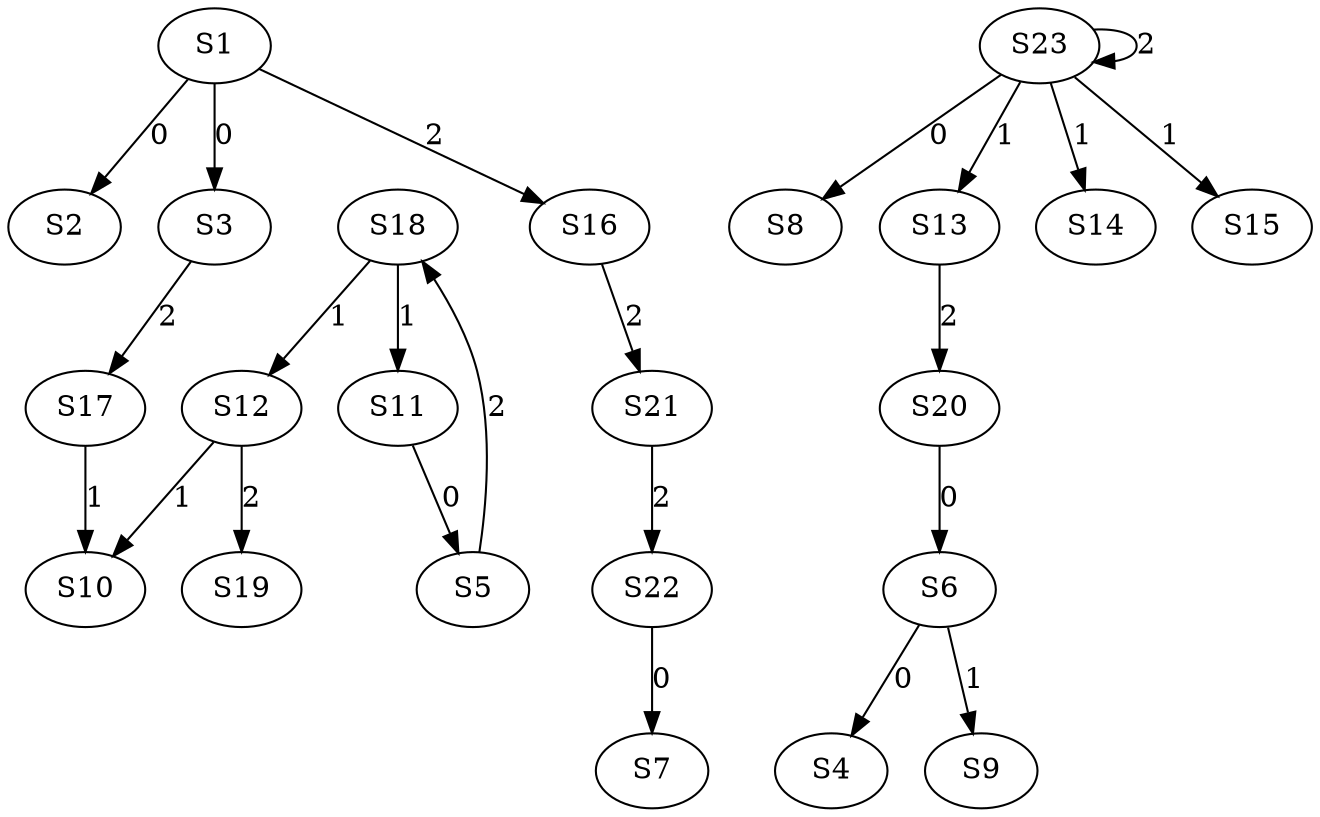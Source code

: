 strict digraph {
	S1 -> S2 [ label = 0 ];
	S1 -> S3 [ label = 0 ];
	S6 -> S4 [ label = 0 ];
	S11 -> S5 [ label = 0 ];
	S20 -> S6 [ label = 0 ];
	S22 -> S7 [ label = 0 ];
	S23 -> S8 [ label = 0 ];
	S6 -> S9 [ label = 1 ];
	S17 -> S10 [ label = 1 ];
	S18 -> S11 [ label = 1 ];
	S18 -> S12 [ label = 1 ];
	S23 -> S13 [ label = 1 ];
	S23 -> S14 [ label = 1 ];
	S23 -> S15 [ label = 1 ];
	S1 -> S16 [ label = 2 ];
	S3 -> S17 [ label = 2 ];
	S5 -> S18 [ label = 2 ];
	S12 -> S19 [ label = 2 ];
	S13 -> S20 [ label = 2 ];
	S16 -> S21 [ label = 2 ];
	S21 -> S22 [ label = 2 ];
	S23 -> S23 [ label = 2 ];
	S12 -> S10 [ label = 1 ];
}